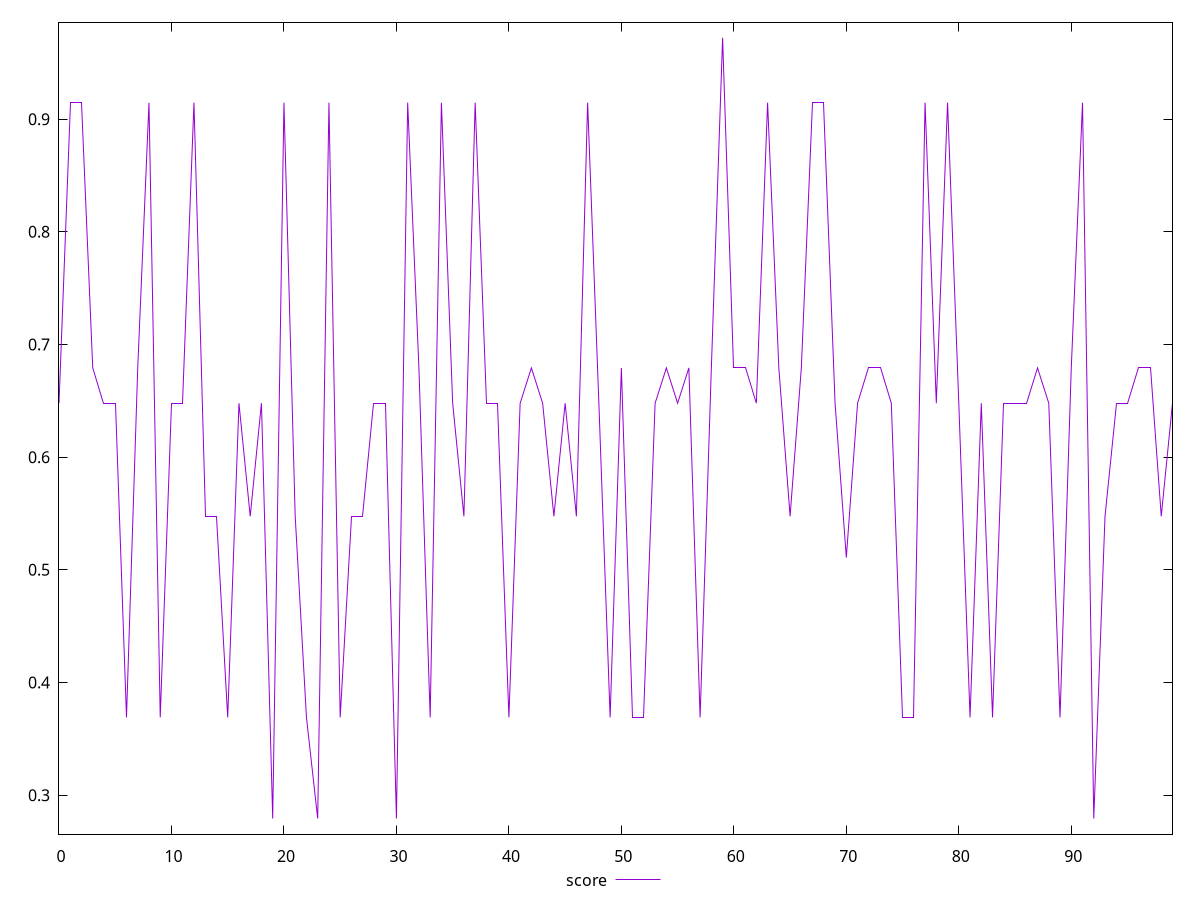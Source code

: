 reset

$score <<EOF
0 0.6478936866255779
1 0.9146517814122077
2 0.9146517814122077
3 0.6792219852973744
4 0.6478936866255779
5 0.6478936866255779
6 0.3690659991228524
7 0.6792219852973744
8 0.9146517814122077
9 0.3690659991228524
10 0.6478936866255779
11 0.6478936866255779
12 0.9146517814122077
13 0.5475454610271884
14 0.5475454610271884
15 0.3690659991228524
16 0.6478936866255779
17 0.5475454610271884
18 0.6478936866255779
19 0.27931295209719315
20 0.9146517814122077
21 0.5475454610271884
22 0.3690659991228524
23 0.27931295209719315
24 0.9146517814122077
25 0.3690659991228524
26 0.5475454610271884
27 0.5475454610271884
28 0.6478936866255779
29 0.6478936866255779
30 0.27931295209719315
31 0.9146517814122077
32 0.6792219852973744
33 0.3690659991228524
34 0.9146517814122077
35 0.6478936866255779
36 0.5475454610271884
37 0.9146517814122077
38 0.6478936866255779
39 0.6478936866255779
40 0.3690659991228524
41 0.6478936866255779
42 0.6792219852973744
43 0.6478936866255779
44 0.5475454610271884
45 0.6478936866255779
46 0.5475454610271884
47 0.9146517814122077
48 0.6478936866255779
49 0.3690659991228524
50 0.6792219852973744
51 0.3690659991228524
52 0.3690659991228524
53 0.6478936866255779
54 0.6792219852973744
55 0.6478936866255779
56 0.6792219852973744
57 0.3690659991228524
58 0.6792219852973744
59 0.9721147685558164
60 0.6792219852973744
61 0.6792219852973744
62 0.6478936866255779
63 0.9146517814122077
64 0.6792219852973744
65 0.5475454610271884
66 0.6792219852973744
67 0.9146517814122077
68 0.9146517814122077
69 0.6478936866255779
70 0.510896870453301
71 0.6478936866255779
72 0.6792219852973744
73 0.6792219852973744
74 0.6478936866255779
75 0.3690659991228524
76 0.3690659991228524
77 0.9146517814122077
78 0.6478936866255779
79 0.9146517814122077
80 0.6478936866255779
81 0.3690659991228524
82 0.6478936866255779
83 0.3690659991228524
84 0.6478936866255779
85 0.6478936866255779
86 0.6478936866255779
87 0.6792219852973744
88 0.6478936866255779
89 0.3690659991228524
90 0.6792219852973744
91 0.9146517814122077
92 0.27931295209719315
93 0.5475454610271884
94 0.6478936866255779
95 0.6478936866255779
96 0.6792219852973744
97 0.6792219852973744
98 0.5475454610271884
99 0.6478936866255779
EOF

set key outside below
set xrange [0:99]
set yrange [0.26545691576802066:0.9859708048849888]
set trange [0.26545691576802066:0.9859708048849888]
set terminal svg size 640, 500 enhanced background rgb 'white'
set output "report_00008_2021-01-22T20:58:29.167/cumulative-layout-shift/samples/pages+cached+noadtech/score/values.svg"

plot $score title "score" with line

reset
